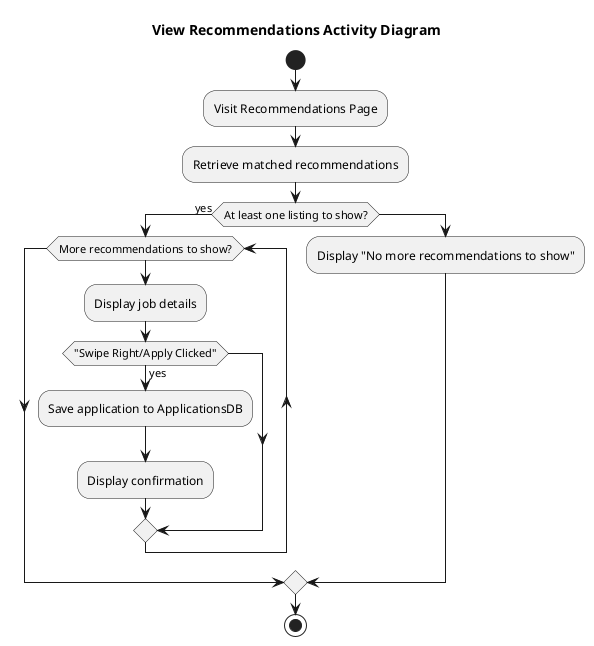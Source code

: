 @startuml View Recommendations Activity Diagram
title View Recommendations Activity Diagram

start

:Visit Recommendations Page;

:Retrieve matched recommendations;

if (At least one listing to show?) then (yes)

    while (More recommendations to show?)
        :Display job details;
        
        if ("Swipe Right/Apply Clicked") then (yes)
            :Save application to ApplicationsDB;
            :Display confirmation;
        endif

    endwhile

else
    :Display "No more recommendations to show";
endif

stop

@enduml
